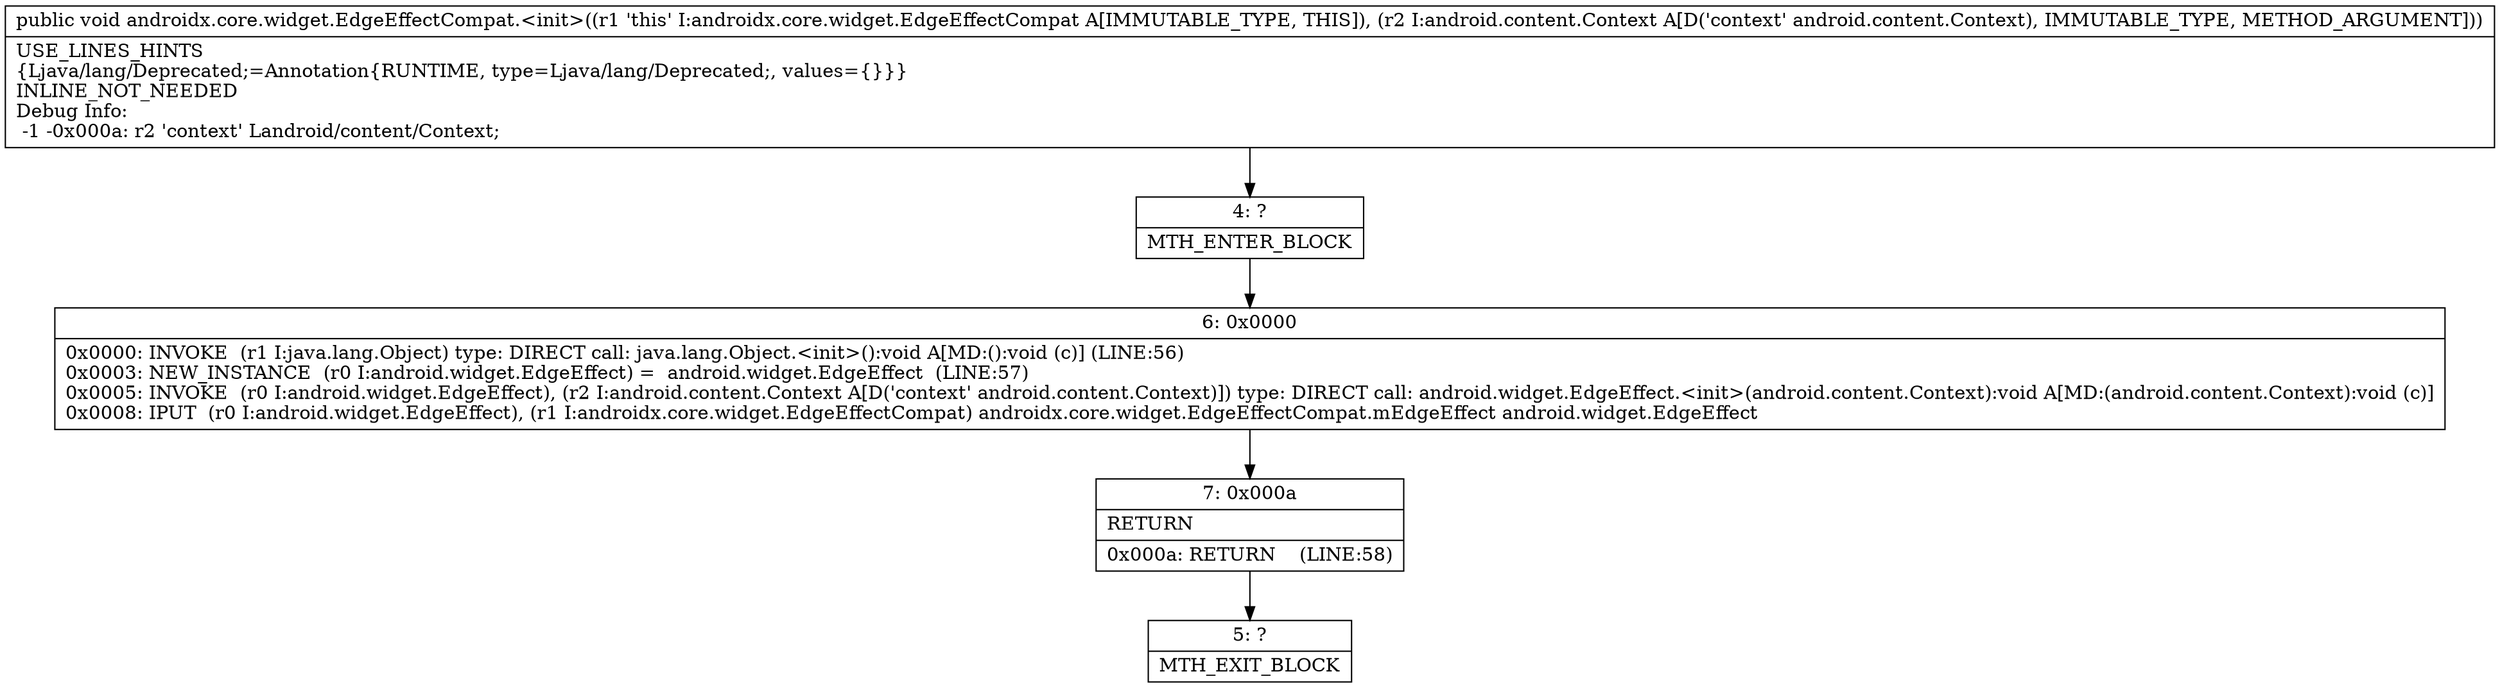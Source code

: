 digraph "CFG forandroidx.core.widget.EdgeEffectCompat.\<init\>(Landroid\/content\/Context;)V" {
Node_4 [shape=record,label="{4\:\ ?|MTH_ENTER_BLOCK\l}"];
Node_6 [shape=record,label="{6\:\ 0x0000|0x0000: INVOKE  (r1 I:java.lang.Object) type: DIRECT call: java.lang.Object.\<init\>():void A[MD:():void (c)] (LINE:56)\l0x0003: NEW_INSTANCE  (r0 I:android.widget.EdgeEffect) =  android.widget.EdgeEffect  (LINE:57)\l0x0005: INVOKE  (r0 I:android.widget.EdgeEffect), (r2 I:android.content.Context A[D('context' android.content.Context)]) type: DIRECT call: android.widget.EdgeEffect.\<init\>(android.content.Context):void A[MD:(android.content.Context):void (c)]\l0x0008: IPUT  (r0 I:android.widget.EdgeEffect), (r1 I:androidx.core.widget.EdgeEffectCompat) androidx.core.widget.EdgeEffectCompat.mEdgeEffect android.widget.EdgeEffect \l}"];
Node_7 [shape=record,label="{7\:\ 0x000a|RETURN\l|0x000a: RETURN    (LINE:58)\l}"];
Node_5 [shape=record,label="{5\:\ ?|MTH_EXIT_BLOCK\l}"];
MethodNode[shape=record,label="{public void androidx.core.widget.EdgeEffectCompat.\<init\>((r1 'this' I:androidx.core.widget.EdgeEffectCompat A[IMMUTABLE_TYPE, THIS]), (r2 I:android.content.Context A[D('context' android.content.Context), IMMUTABLE_TYPE, METHOD_ARGUMENT]))  | USE_LINES_HINTS\l\{Ljava\/lang\/Deprecated;=Annotation\{RUNTIME, type=Ljava\/lang\/Deprecated;, values=\{\}\}\}\lINLINE_NOT_NEEDED\lDebug Info:\l  \-1 \-0x000a: r2 'context' Landroid\/content\/Context;\l}"];
MethodNode -> Node_4;Node_4 -> Node_6;
Node_6 -> Node_7;
Node_7 -> Node_5;
}

